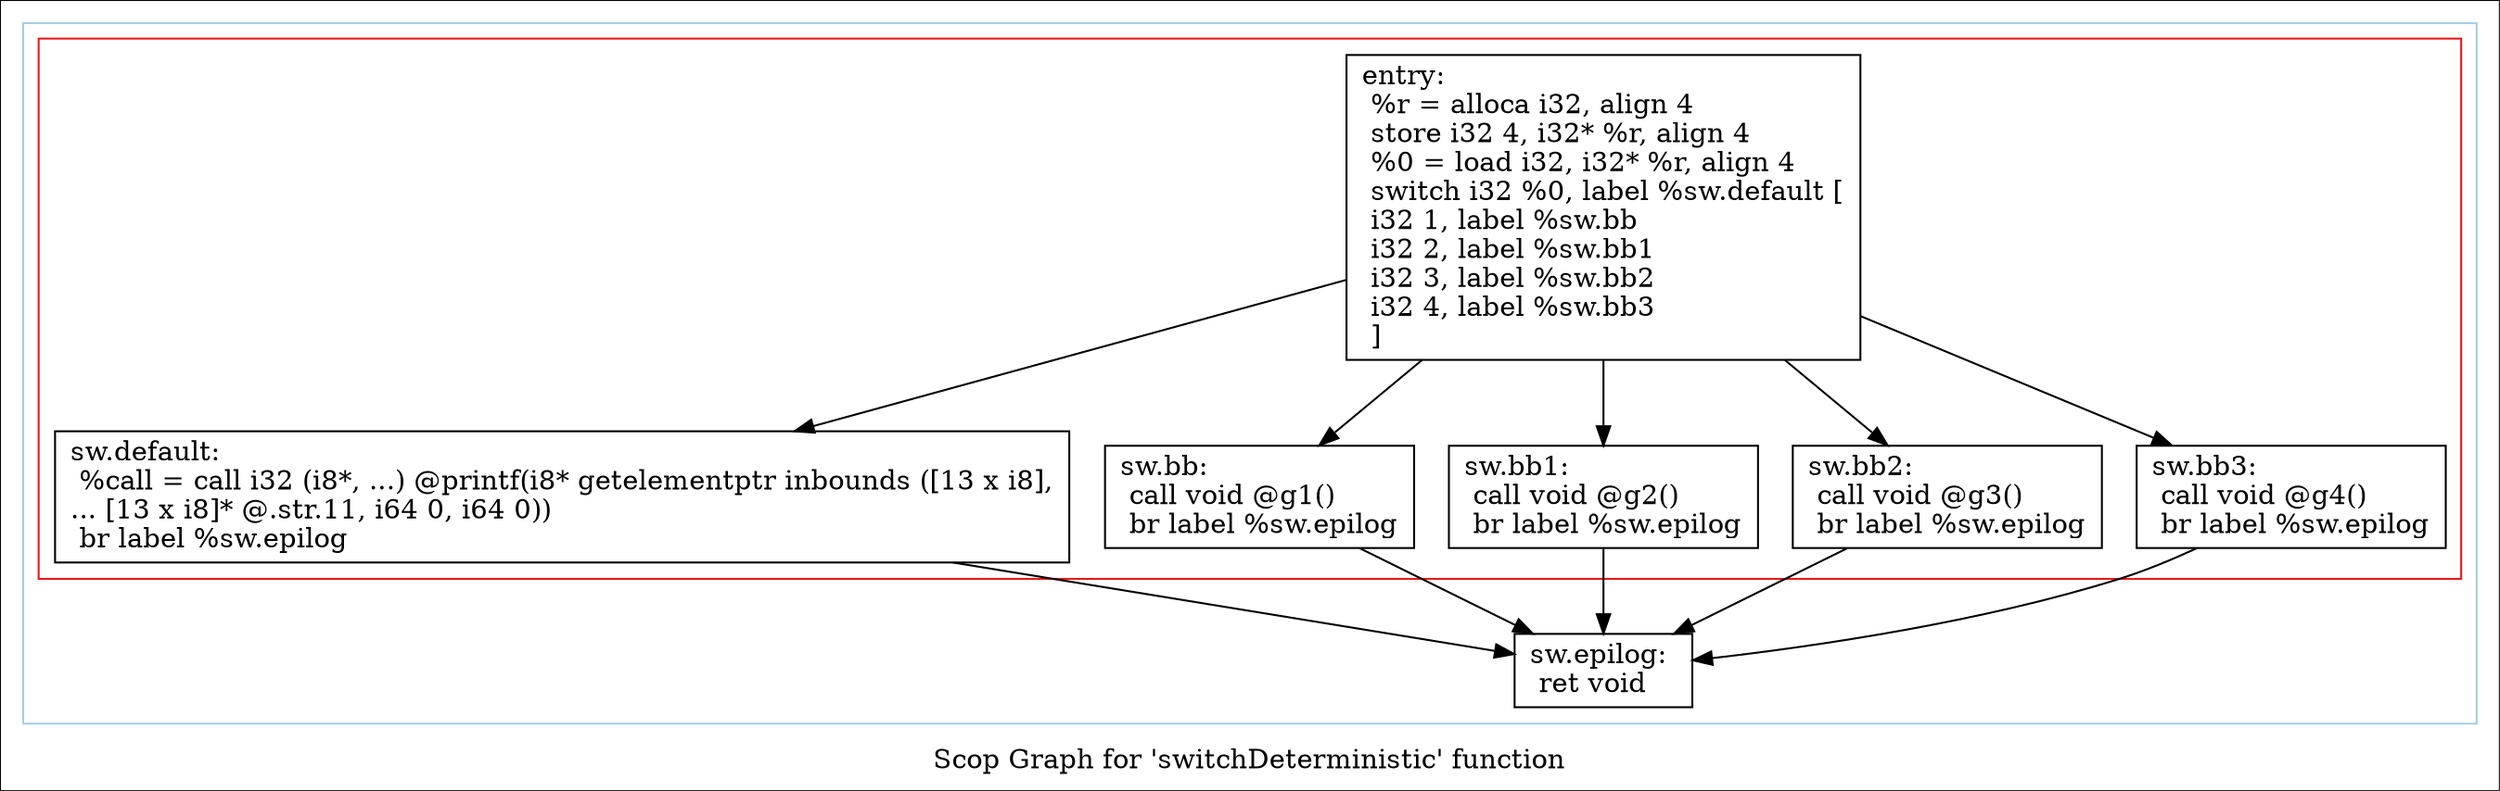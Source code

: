 digraph "Scop Graph for 'switchDeterministic' function" {
	label="Scop Graph for 'switchDeterministic' function";

	Node0x1bd1dd0 [shape=record,label="{entry:\l  %r = alloca i32, align 4\l  store i32 4, i32* %r, align 4\l  %0 = load i32, i32* %r, align 4\l  switch i32 %0, label %sw.default [\l    i32 1, label %sw.bb\l    i32 2, label %sw.bb1\l    i32 3, label %sw.bb2\l    i32 4, label %sw.bb3\l  ]\l}"];
	Node0x1bd1dd0 -> Node0x1bd0300;
	Node0x1bd1dd0 -> Node0x1bd0240;
	Node0x1bd1dd0 -> Node0x1bd1f50;
	Node0x1bd1dd0 -> Node0x1bd7100;
	Node0x1bd1dd0 -> Node0x1bcd710;
	Node0x1bd0300 [shape=record,label="{sw.default:                                       \l  %call = call i32 (i8*, ...) @printf(i8* getelementptr inbounds ([13 x i8],\l... [13 x i8]* @.str.11, i64 0, i64 0))\l  br label %sw.epilog\l}"];
	Node0x1bd0300 -> Node0x1bd8330;
	Node0x1bd8330 [shape=record,label="{sw.epilog:                                        \l  ret void\l}"];
	Node0x1bd0240 [shape=record,label="{sw.bb:                                            \l  call void @g1()\l  br label %sw.epilog\l}"];
	Node0x1bd0240 -> Node0x1bd8330;
	Node0x1bd1f50 [shape=record,label="{sw.bb1:                                           \l  call void @g2()\l  br label %sw.epilog\l}"];
	Node0x1bd1f50 -> Node0x1bd8330;
	Node0x1bd7100 [shape=record,label="{sw.bb2:                                           \l  call void @g3()\l  br label %sw.epilog\l}"];
	Node0x1bd7100 -> Node0x1bd8330;
	Node0x1bcd710 [shape=record,label="{sw.bb3:                                           \l  call void @g4()\l  br label %sw.epilog\l}"];
	Node0x1bcd710 -> Node0x1bd8330;
	colorscheme = "paired12"
        subgraph cluster_0x1b9f8b0 {
          label = "";
          style = solid;
          color = 1
          subgraph cluster_0x1bd5150 {
            label = "";
            style = solid;
            color = 6
            Node0x1bd1dd0;
            Node0x1bd0300;
            Node0x1bd0240;
            Node0x1bd1f50;
            Node0x1bd7100;
            Node0x1bcd710;
          }
          Node0x1bd8330;
        }
}
